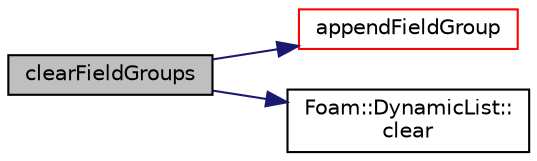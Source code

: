 digraph "clearFieldGroups"
{
  bgcolor="transparent";
  edge [fontname="Helvetica",fontsize="10",labelfontname="Helvetica",labelfontsize="10"];
  node [fontname="Helvetica",fontsize="10",shape=record];
  rankdir="LR";
  Node8 [label="clearFieldGroups",height=0.2,width=0.4,color="black", fillcolor="grey75", style="filled", fontcolor="black"];
  Node8 -> Node9 [color="midnightblue",fontsize="10",style="solid",fontname="Helvetica"];
  Node9 [label="appendFieldGroup",height=0.2,width=0.4,color="red",URL="$a30541.html#ac643d33d4467a9bf039a7c0b5b795645",tooltip="Append fieldName to the appropriate group. "];
  Node8 -> Node11 [color="midnightblue",fontsize="10",style="solid",fontname="Helvetica"];
  Node11 [label="Foam::DynamicList::\lclear",height=0.2,width=0.4,color="black",URL="$a27005.html#ac8bb3912a3ce86b15842e79d0b421204",tooltip="Clear the addressed list, i.e. set the size to zero. "];
}
